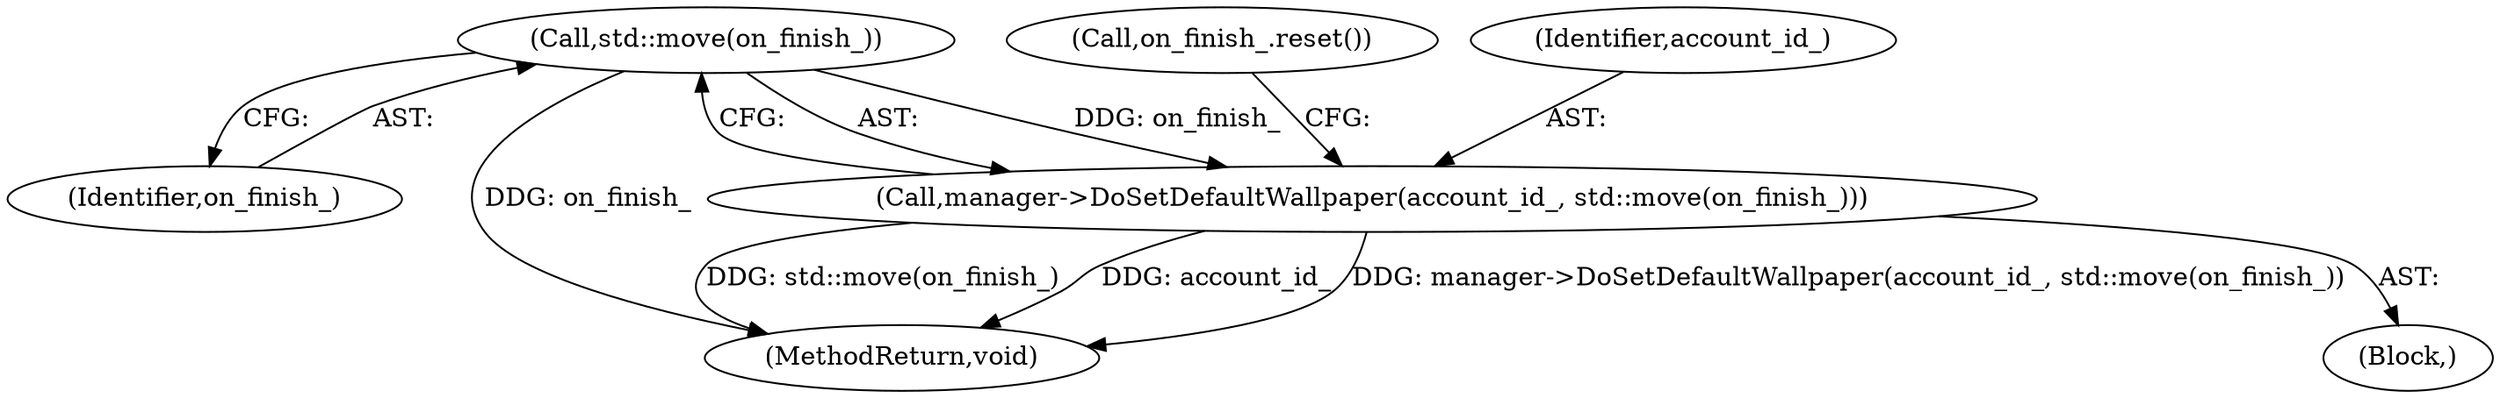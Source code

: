 digraph "1_Chrome_39595f8d4dffcb644d438106dcb64a30c139ff0e_2@API" {
"1000130" [label="(Call,std::move(on_finish_))"];
"1000128" [label="(Call,manager->DoSetDefaultWallpaper(account_id_, std::move(on_finish_)))"];
"1000127" [label="(Block,)"];
"1000131" [label="(Identifier,on_finish_)"];
"1000177" [label="(MethodReturn,void)"];
"1000176" [label="(Call,on_finish_.reset())"];
"1000129" [label="(Identifier,account_id_)"];
"1000128" [label="(Call,manager->DoSetDefaultWallpaper(account_id_, std::move(on_finish_)))"];
"1000130" [label="(Call,std::move(on_finish_))"];
"1000130" -> "1000128"  [label="AST: "];
"1000130" -> "1000131"  [label="CFG: "];
"1000131" -> "1000130"  [label="AST: "];
"1000128" -> "1000130"  [label="CFG: "];
"1000130" -> "1000177"  [label="DDG: on_finish_"];
"1000130" -> "1000128"  [label="DDG: on_finish_"];
"1000128" -> "1000127"  [label="AST: "];
"1000129" -> "1000128"  [label="AST: "];
"1000176" -> "1000128"  [label="CFG: "];
"1000128" -> "1000177"  [label="DDG: std::move(on_finish_)"];
"1000128" -> "1000177"  [label="DDG: account_id_"];
"1000128" -> "1000177"  [label="DDG: manager->DoSetDefaultWallpaper(account_id_, std::move(on_finish_))"];
}
